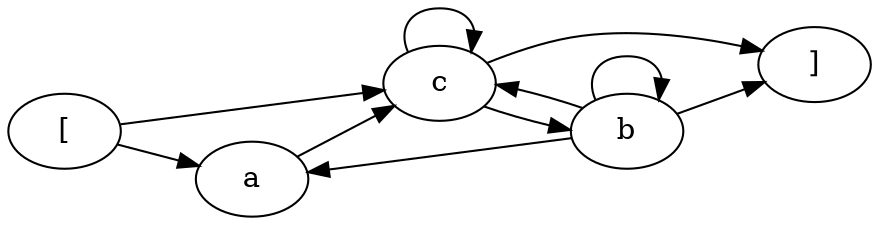 digraph G {
rankdir = LR
label = "";
esg0_vertex0 -> esg0_vertex1;
esg0_vertex0 -> esg0_vertex3;
esg0_vertex3 -> esg0_vertex4;
esg0_vertex2 -> esg0_vertex4;
esg0_vertex2 -> esg0_vertex2;
esg0_vertex3 -> esg0_vertex3;
esg0_vertex2 -> esg0_vertex3;
esg0_vertex1 -> esg0_vertex3;
esg0_vertex2 -> esg0_vertex1;
esg0_vertex3 -> esg0_vertex2;
esg0_vertex0 [label = "["]
esg0_vertex1 [label = "a"]
esg0_vertex3 [label = "c"]
esg0_vertex4 [label = "]"]
esg0_vertex2 [label = "b"]
}
